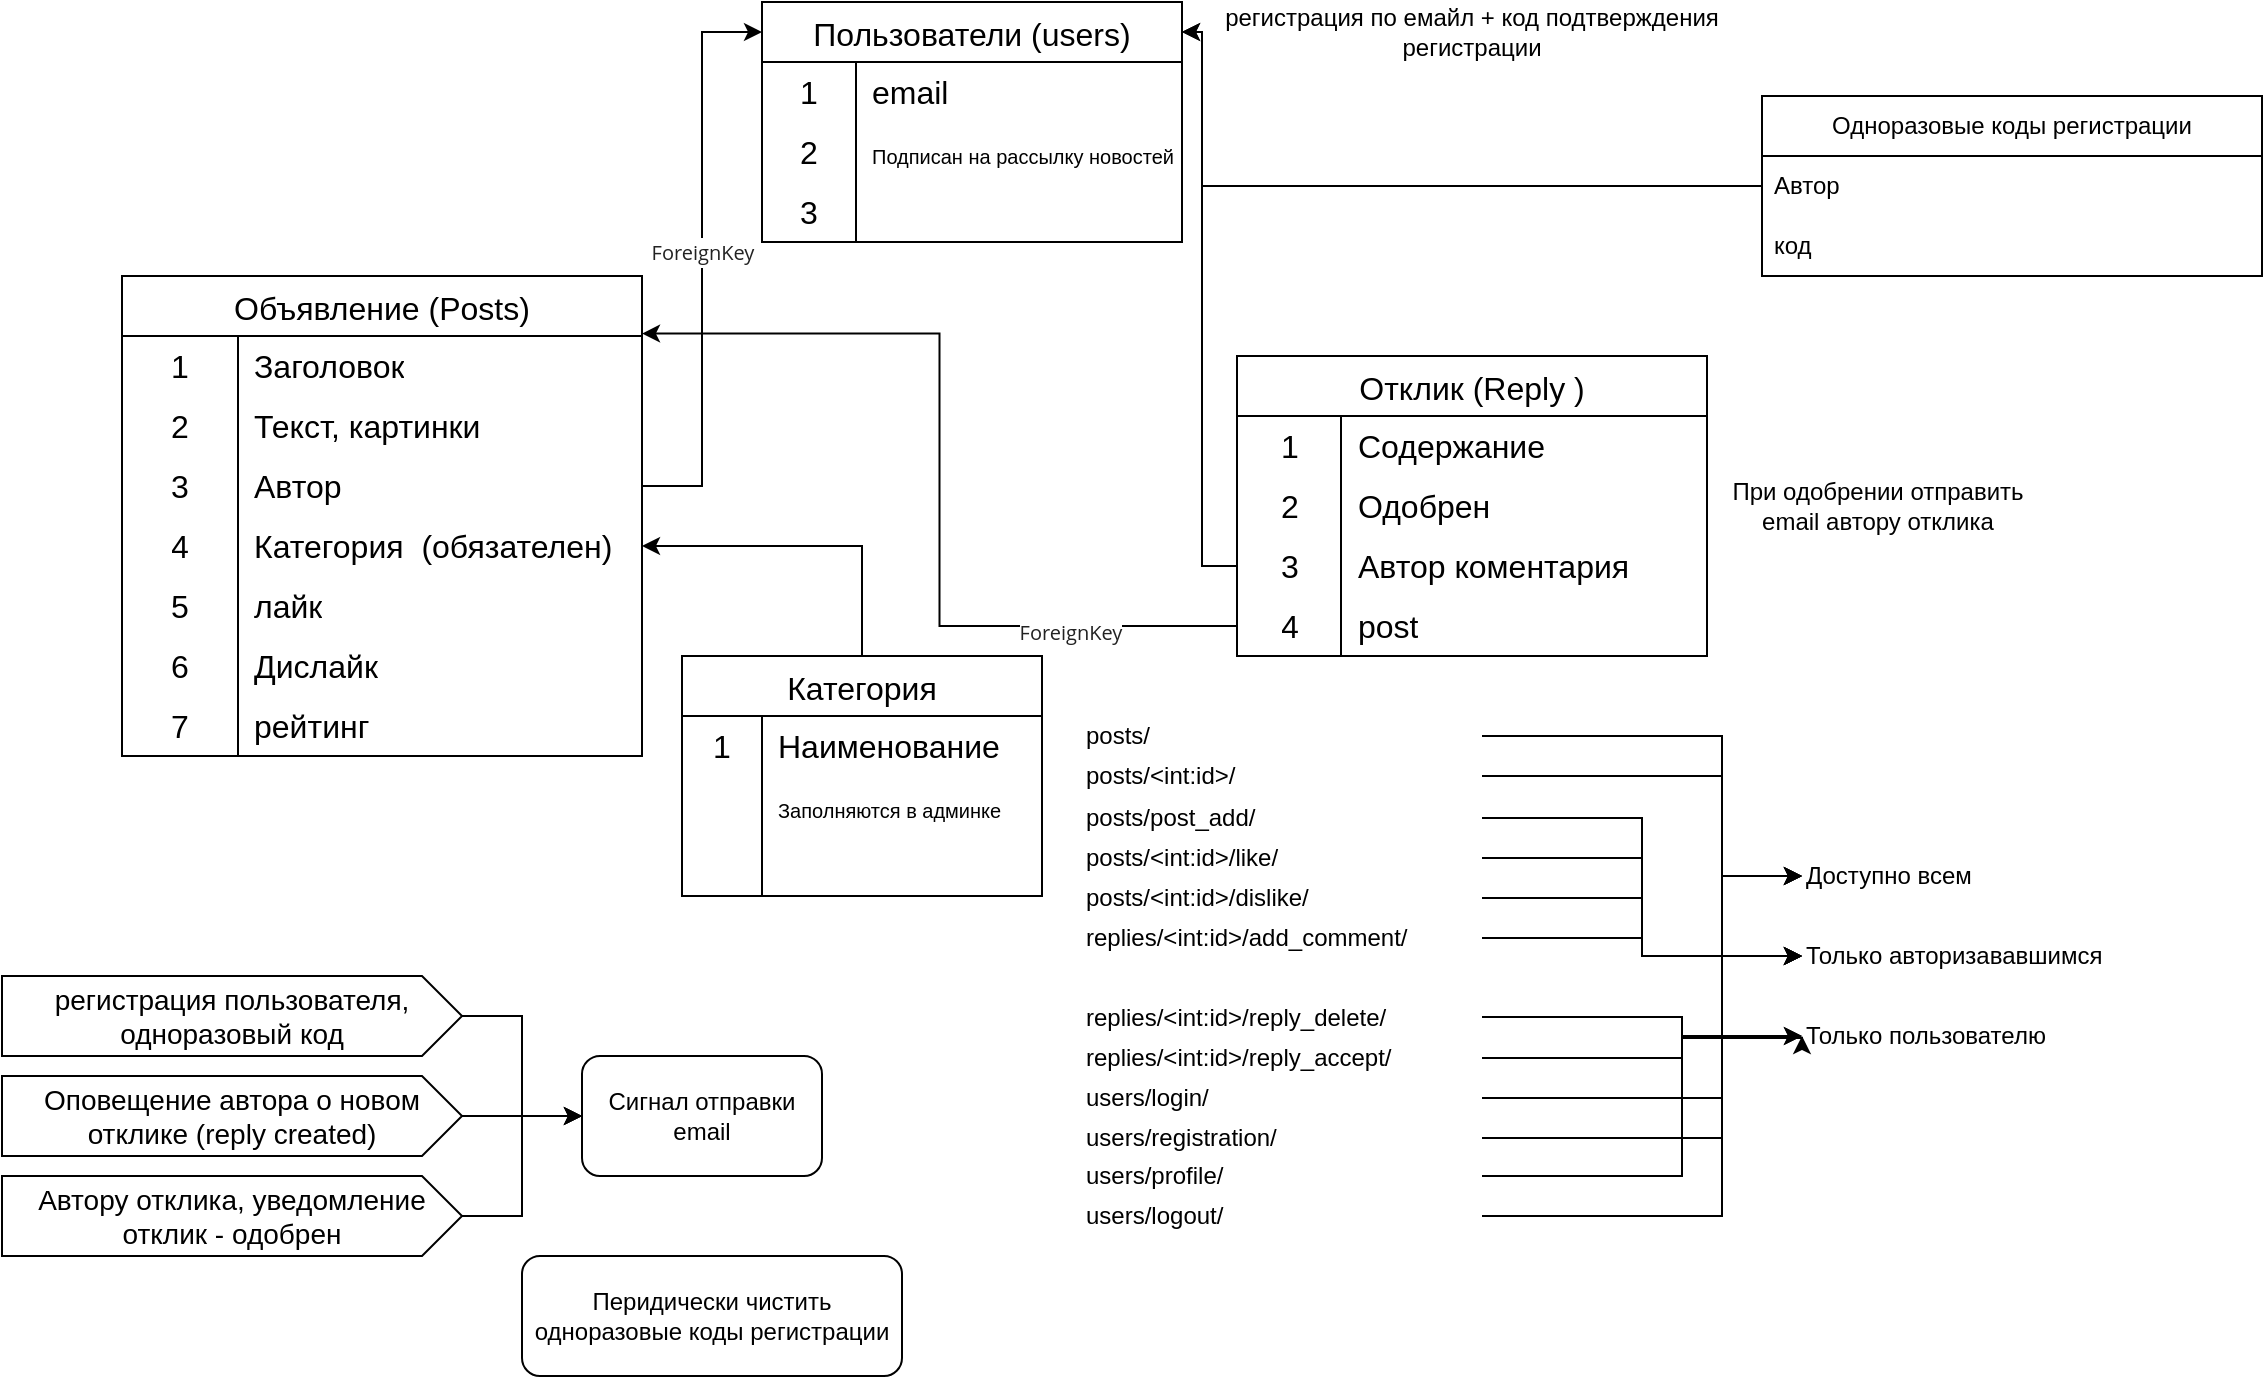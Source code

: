 <mxfile version="24.1.0" type="device">
  <diagram name="Страница — 1" id="cyoa1wbC9H7wyNFm21HA">
    <mxGraphModel dx="1674" dy="844" grid="1" gridSize="10" guides="1" tooltips="1" connect="1" arrows="1" fold="1" page="1" pageScale="1" pageWidth="1169" pageHeight="827" math="0" shadow="0">
      <root>
        <mxCell id="0" />
        <mxCell id="1" parent="0" />
        <mxCell id="f0TlZyTURxGmmhf-Sjli-3" value="Пользователи (users)" style="shape=table;startSize=30;container=1;collapsible=0;childLayout=tableLayout;fixedRows=1;rowLines=0;fontStyle=0;strokeColor=default;fontSize=16;" parent="1" vertex="1">
          <mxGeometry x="400" y="93" width="210" height="120" as="geometry" />
        </mxCell>
        <mxCell id="f0TlZyTURxGmmhf-Sjli-4" value="" style="shape=tableRow;horizontal=0;startSize=0;swimlaneHead=0;swimlaneBody=0;top=0;left=0;bottom=0;right=0;collapsible=0;dropTarget=0;fillColor=none;points=[[0,0.5],[1,0.5]];portConstraint=eastwest;strokeColor=inherit;fontSize=16;" parent="f0TlZyTURxGmmhf-Sjli-3" vertex="1">
          <mxGeometry y="30" width="210" height="30" as="geometry" />
        </mxCell>
        <mxCell id="f0TlZyTURxGmmhf-Sjli-5" value="1" style="shape=partialRectangle;html=1;whiteSpace=wrap;connectable=0;fillColor=none;top=0;left=0;bottom=0;right=0;overflow=hidden;pointerEvents=1;strokeColor=inherit;fontSize=16;" parent="f0TlZyTURxGmmhf-Sjli-4" vertex="1">
          <mxGeometry width="47" height="30" as="geometry">
            <mxRectangle width="47" height="30" as="alternateBounds" />
          </mxGeometry>
        </mxCell>
        <mxCell id="f0TlZyTURxGmmhf-Sjli-6" value="email" style="shape=partialRectangle;html=1;whiteSpace=wrap;connectable=0;fillColor=none;top=0;left=0;bottom=0;right=0;align=left;spacingLeft=6;overflow=hidden;strokeColor=inherit;fontSize=16;" parent="f0TlZyTURxGmmhf-Sjli-4" vertex="1">
          <mxGeometry x="47" width="163" height="30" as="geometry">
            <mxRectangle width="163" height="30" as="alternateBounds" />
          </mxGeometry>
        </mxCell>
        <mxCell id="f0TlZyTURxGmmhf-Sjli-7" value="" style="shape=tableRow;horizontal=0;startSize=0;swimlaneHead=0;swimlaneBody=0;top=0;left=0;bottom=0;right=0;collapsible=0;dropTarget=0;fillColor=none;points=[[0,0.5],[1,0.5]];portConstraint=eastwest;strokeColor=inherit;fontSize=16;" parent="f0TlZyTURxGmmhf-Sjli-3" vertex="1">
          <mxGeometry y="60" width="210" height="30" as="geometry" />
        </mxCell>
        <mxCell id="f0TlZyTURxGmmhf-Sjli-8" value="2" style="shape=partialRectangle;html=1;whiteSpace=wrap;connectable=0;fillColor=none;top=0;left=0;bottom=0;right=0;overflow=hidden;strokeColor=inherit;fontSize=16;" parent="f0TlZyTURxGmmhf-Sjli-7" vertex="1">
          <mxGeometry width="47" height="30" as="geometry">
            <mxRectangle width="47" height="30" as="alternateBounds" />
          </mxGeometry>
        </mxCell>
        <mxCell id="f0TlZyTURxGmmhf-Sjli-9" value="&lt;font style=&quot;font-size: 10px;&quot;&gt;Подписан на рассылку новостей&lt;/font&gt;" style="shape=partialRectangle;html=1;whiteSpace=wrap;connectable=0;fillColor=none;top=0;left=0;bottom=0;right=0;align=left;spacingLeft=6;overflow=hidden;strokeColor=inherit;fontSize=16;" parent="f0TlZyTURxGmmhf-Sjli-7" vertex="1">
          <mxGeometry x="47" width="163" height="30" as="geometry">
            <mxRectangle width="163" height="30" as="alternateBounds" />
          </mxGeometry>
        </mxCell>
        <mxCell id="f0TlZyTURxGmmhf-Sjli-10" value="" style="shape=tableRow;horizontal=0;startSize=0;swimlaneHead=0;swimlaneBody=0;top=0;left=0;bottom=0;right=0;collapsible=0;dropTarget=0;fillColor=none;points=[[0,0.5],[1,0.5]];portConstraint=eastwest;strokeColor=inherit;fontSize=16;" parent="f0TlZyTURxGmmhf-Sjli-3" vertex="1">
          <mxGeometry y="90" width="210" height="30" as="geometry" />
        </mxCell>
        <mxCell id="f0TlZyTURxGmmhf-Sjli-11" value="3" style="shape=partialRectangle;html=1;whiteSpace=wrap;connectable=0;fillColor=none;top=0;left=0;bottom=0;right=0;overflow=hidden;strokeColor=inherit;fontSize=16;" parent="f0TlZyTURxGmmhf-Sjli-10" vertex="1">
          <mxGeometry width="47" height="30" as="geometry">
            <mxRectangle width="47" height="30" as="alternateBounds" />
          </mxGeometry>
        </mxCell>
        <mxCell id="f0TlZyTURxGmmhf-Sjli-12" value="" style="shape=partialRectangle;html=1;whiteSpace=wrap;connectable=0;fillColor=none;top=0;left=0;bottom=0;right=0;align=left;spacingLeft=6;overflow=hidden;strokeColor=inherit;fontSize=16;" parent="f0TlZyTURxGmmhf-Sjli-10" vertex="1">
          <mxGeometry x="47" width="163" height="30" as="geometry">
            <mxRectangle width="163" height="30" as="alternateBounds" />
          </mxGeometry>
        </mxCell>
        <mxCell id="f0TlZyTURxGmmhf-Sjli-23" value="регистрация по емайл + код подтверждения регистрации" style="text;html=1;align=center;verticalAlign=middle;whiteSpace=wrap;rounded=0;" parent="1" vertex="1">
          <mxGeometry x="610" y="93" width="290" height="30" as="geometry" />
        </mxCell>
        <mxCell id="f0TlZyTURxGmmhf-Sjli-24" value="Объявление (Posts)" style="shape=table;startSize=30;container=1;collapsible=0;childLayout=tableLayout;fixedRows=1;rowLines=0;fontStyle=0;strokeColor=default;fontSize=16;points=[[0,0,0,0,0],[0,0.25,0,0,0],[0,0.5,0,0,0],[0,0.75,0,0,0],[0,1,0,0,0],[0.25,0,0,0,0],[0.25,1,0,0,0],[0.5,0,0,0,0],[0.5,1,0,0,0],[0.75,0,0,0,0],[0.75,1,0,0,0],[1,0,0,0,0],[1,0.12,0,0,0],[1,0.25,0,0,0],[1,0.5,0,0,0],[1,0.75,0,0,0],[1,1,0,0,0]];" parent="1" vertex="1">
          <mxGeometry x="80" y="230" width="260" height="240" as="geometry" />
        </mxCell>
        <mxCell id="f0TlZyTURxGmmhf-Sjli-25" value="" style="shape=tableRow;horizontal=0;startSize=0;swimlaneHead=0;swimlaneBody=0;top=0;left=0;bottom=0;right=0;collapsible=0;dropTarget=0;fillColor=none;points=[[0,0.5],[1,0.5]];portConstraint=eastwest;strokeColor=inherit;fontSize=16;" parent="f0TlZyTURxGmmhf-Sjli-24" vertex="1">
          <mxGeometry y="30" width="260" height="30" as="geometry" />
        </mxCell>
        <mxCell id="f0TlZyTURxGmmhf-Sjli-26" value="1" style="shape=partialRectangle;html=1;whiteSpace=wrap;connectable=0;fillColor=none;top=0;left=0;bottom=0;right=0;overflow=hidden;pointerEvents=1;strokeColor=inherit;fontSize=16;" parent="f0TlZyTURxGmmhf-Sjli-25" vertex="1">
          <mxGeometry width="58" height="30" as="geometry">
            <mxRectangle width="58" height="30" as="alternateBounds" />
          </mxGeometry>
        </mxCell>
        <mxCell id="f0TlZyTURxGmmhf-Sjli-27" value="Заголовок" style="shape=partialRectangle;html=1;whiteSpace=wrap;connectable=0;fillColor=none;top=0;left=0;bottom=0;right=0;align=left;spacingLeft=6;overflow=hidden;strokeColor=inherit;fontSize=16;" parent="f0TlZyTURxGmmhf-Sjli-25" vertex="1">
          <mxGeometry x="58" width="202" height="30" as="geometry">
            <mxRectangle width="202" height="30" as="alternateBounds" />
          </mxGeometry>
        </mxCell>
        <mxCell id="f0TlZyTURxGmmhf-Sjli-28" value="" style="shape=tableRow;horizontal=0;startSize=0;swimlaneHead=0;swimlaneBody=0;top=0;left=0;bottom=0;right=0;collapsible=0;dropTarget=0;fillColor=none;points=[[0,0.5],[1,0.5]];portConstraint=eastwest;strokeColor=inherit;fontSize=16;" parent="f0TlZyTURxGmmhf-Sjli-24" vertex="1">
          <mxGeometry y="60" width="260" height="30" as="geometry" />
        </mxCell>
        <mxCell id="f0TlZyTURxGmmhf-Sjli-29" value="2" style="shape=partialRectangle;html=1;whiteSpace=wrap;connectable=0;fillColor=none;top=0;left=0;bottom=0;right=0;overflow=hidden;strokeColor=inherit;fontSize=16;" parent="f0TlZyTURxGmmhf-Sjli-28" vertex="1">
          <mxGeometry width="58" height="30" as="geometry">
            <mxRectangle width="58" height="30" as="alternateBounds" />
          </mxGeometry>
        </mxCell>
        <mxCell id="f0TlZyTURxGmmhf-Sjli-30" value="Текст, картинки" style="shape=partialRectangle;html=1;whiteSpace=wrap;connectable=0;fillColor=none;top=0;left=0;bottom=0;right=0;align=left;spacingLeft=6;overflow=hidden;strokeColor=inherit;fontSize=16;" parent="f0TlZyTURxGmmhf-Sjli-28" vertex="1">
          <mxGeometry x="58" width="202" height="30" as="geometry">
            <mxRectangle width="202" height="30" as="alternateBounds" />
          </mxGeometry>
        </mxCell>
        <mxCell id="f0TlZyTURxGmmhf-Sjli-31" value="" style="shape=tableRow;horizontal=0;startSize=0;swimlaneHead=0;swimlaneBody=0;top=0;left=0;bottom=0;right=0;collapsible=0;dropTarget=0;fillColor=none;points=[[0,0.5],[1,0.5]];portConstraint=eastwest;strokeColor=inherit;fontSize=16;" parent="f0TlZyTURxGmmhf-Sjli-24" vertex="1">
          <mxGeometry y="90" width="260" height="30" as="geometry" />
        </mxCell>
        <mxCell id="f0TlZyTURxGmmhf-Sjli-32" value="3" style="shape=partialRectangle;html=1;whiteSpace=wrap;connectable=0;fillColor=none;top=0;left=0;bottom=0;right=0;overflow=hidden;strokeColor=inherit;fontSize=16;" parent="f0TlZyTURxGmmhf-Sjli-31" vertex="1">
          <mxGeometry width="58" height="30" as="geometry">
            <mxRectangle width="58" height="30" as="alternateBounds" />
          </mxGeometry>
        </mxCell>
        <mxCell id="f0TlZyTURxGmmhf-Sjli-33" value="Автор" style="shape=partialRectangle;html=1;whiteSpace=wrap;connectable=0;fillColor=none;top=0;left=0;bottom=0;right=0;align=left;spacingLeft=6;overflow=hidden;strokeColor=inherit;fontSize=16;" parent="f0TlZyTURxGmmhf-Sjli-31" vertex="1">
          <mxGeometry x="58" width="202" height="30" as="geometry">
            <mxRectangle width="202" height="30" as="alternateBounds" />
          </mxGeometry>
        </mxCell>
        <mxCell id="f0TlZyTURxGmmhf-Sjli-63" value="" style="shape=tableRow;horizontal=0;startSize=0;swimlaneHead=0;swimlaneBody=0;top=0;left=0;bottom=0;right=0;collapsible=0;dropTarget=0;fillColor=none;points=[[0,0.5],[1,0.5]];portConstraint=eastwest;strokeColor=inherit;fontSize=16;" parent="f0TlZyTURxGmmhf-Sjli-24" vertex="1">
          <mxGeometry y="120" width="260" height="30" as="geometry" />
        </mxCell>
        <mxCell id="f0TlZyTURxGmmhf-Sjli-64" value="4" style="shape=partialRectangle;html=1;whiteSpace=wrap;connectable=0;fillColor=none;top=0;left=0;bottom=0;right=0;overflow=hidden;strokeColor=inherit;fontSize=16;" parent="f0TlZyTURxGmmhf-Sjli-63" vertex="1">
          <mxGeometry width="58" height="30" as="geometry">
            <mxRectangle width="58" height="30" as="alternateBounds" />
          </mxGeometry>
        </mxCell>
        <mxCell id="f0TlZyTURxGmmhf-Sjli-65" value="Категория&amp;nbsp; (обязателен)" style="shape=partialRectangle;html=1;whiteSpace=wrap;connectable=0;fillColor=none;top=0;left=0;bottom=0;right=0;align=left;spacingLeft=6;overflow=hidden;strokeColor=inherit;fontSize=16;" parent="f0TlZyTURxGmmhf-Sjli-63" vertex="1">
          <mxGeometry x="58" width="202" height="30" as="geometry">
            <mxRectangle width="202" height="30" as="alternateBounds" />
          </mxGeometry>
        </mxCell>
        <mxCell id="f0TlZyTURxGmmhf-Sjli-80" value="" style="shape=tableRow;horizontal=0;startSize=0;swimlaneHead=0;swimlaneBody=0;top=0;left=0;bottom=0;right=0;collapsible=0;dropTarget=0;fillColor=none;points=[[0,0.5],[1,0.5]];portConstraint=eastwest;strokeColor=inherit;fontSize=16;" parent="f0TlZyTURxGmmhf-Sjli-24" vertex="1">
          <mxGeometry y="150" width="260" height="30" as="geometry" />
        </mxCell>
        <mxCell id="f0TlZyTURxGmmhf-Sjli-81" value="5" style="shape=partialRectangle;html=1;whiteSpace=wrap;connectable=0;fillColor=none;top=0;left=0;bottom=0;right=0;overflow=hidden;strokeColor=inherit;fontSize=16;" parent="f0TlZyTURxGmmhf-Sjli-80" vertex="1">
          <mxGeometry width="58" height="30" as="geometry">
            <mxRectangle width="58" height="30" as="alternateBounds" />
          </mxGeometry>
        </mxCell>
        <mxCell id="f0TlZyTURxGmmhf-Sjli-82" value="лайк" style="shape=partialRectangle;html=1;whiteSpace=wrap;connectable=0;fillColor=none;top=0;left=0;bottom=0;right=0;align=left;spacingLeft=6;overflow=hidden;strokeColor=inherit;fontSize=16;" parent="f0TlZyTURxGmmhf-Sjli-80" vertex="1">
          <mxGeometry x="58" width="202" height="30" as="geometry">
            <mxRectangle width="202" height="30" as="alternateBounds" />
          </mxGeometry>
        </mxCell>
        <mxCell id="f0TlZyTURxGmmhf-Sjli-83" value="" style="shape=tableRow;horizontal=0;startSize=0;swimlaneHead=0;swimlaneBody=0;top=0;left=0;bottom=0;right=0;collapsible=0;dropTarget=0;fillColor=none;points=[[0,0.5],[1,0.5]];portConstraint=eastwest;strokeColor=inherit;fontSize=16;" parent="f0TlZyTURxGmmhf-Sjli-24" vertex="1">
          <mxGeometry y="180" width="260" height="30" as="geometry" />
        </mxCell>
        <mxCell id="f0TlZyTURxGmmhf-Sjli-84" value="6" style="shape=partialRectangle;html=1;whiteSpace=wrap;connectable=0;fillColor=none;top=0;left=0;bottom=0;right=0;overflow=hidden;strokeColor=inherit;fontSize=16;" parent="f0TlZyTURxGmmhf-Sjli-83" vertex="1">
          <mxGeometry width="58" height="30" as="geometry">
            <mxRectangle width="58" height="30" as="alternateBounds" />
          </mxGeometry>
        </mxCell>
        <mxCell id="f0TlZyTURxGmmhf-Sjli-85" value="Дислайк" style="shape=partialRectangle;html=1;whiteSpace=wrap;connectable=0;fillColor=none;top=0;left=0;bottom=0;right=0;align=left;spacingLeft=6;overflow=hidden;strokeColor=inherit;fontSize=16;" parent="f0TlZyTURxGmmhf-Sjli-83" vertex="1">
          <mxGeometry x="58" width="202" height="30" as="geometry">
            <mxRectangle width="202" height="30" as="alternateBounds" />
          </mxGeometry>
        </mxCell>
        <mxCell id="f0TlZyTURxGmmhf-Sjli-86" value="" style="shape=tableRow;horizontal=0;startSize=0;swimlaneHead=0;swimlaneBody=0;top=0;left=0;bottom=0;right=0;collapsible=0;dropTarget=0;fillColor=none;points=[[0,0.5],[1,0.5]];portConstraint=eastwest;strokeColor=inherit;fontSize=16;" parent="f0TlZyTURxGmmhf-Sjli-24" vertex="1">
          <mxGeometry y="210" width="260" height="30" as="geometry" />
        </mxCell>
        <mxCell id="f0TlZyTURxGmmhf-Sjli-87" value="7" style="shape=partialRectangle;html=1;whiteSpace=wrap;connectable=0;fillColor=none;top=0;left=0;bottom=0;right=0;overflow=hidden;strokeColor=inherit;fontSize=16;" parent="f0TlZyTURxGmmhf-Sjli-86" vertex="1">
          <mxGeometry width="58" height="30" as="geometry">
            <mxRectangle width="58" height="30" as="alternateBounds" />
          </mxGeometry>
        </mxCell>
        <mxCell id="f0TlZyTURxGmmhf-Sjli-88" value="рейтинг" style="shape=partialRectangle;html=1;whiteSpace=wrap;connectable=0;fillColor=none;top=0;left=0;bottom=0;right=0;align=left;spacingLeft=6;overflow=hidden;strokeColor=inherit;fontSize=16;" parent="f0TlZyTURxGmmhf-Sjli-86" vertex="1">
          <mxGeometry x="58" width="202" height="30" as="geometry">
            <mxRectangle width="202" height="30" as="alternateBounds" />
          </mxGeometry>
        </mxCell>
        <mxCell id="f0TlZyTURxGmmhf-Sjli-36" value="Отклик (Reply )" style="shape=table;startSize=30;container=1;collapsible=0;childLayout=tableLayout;fixedRows=1;rowLines=0;fontStyle=0;strokeColor=default;fontSize=16;" parent="1" vertex="1">
          <mxGeometry x="637.5" y="270" width="235" height="150" as="geometry" />
        </mxCell>
        <mxCell id="f0TlZyTURxGmmhf-Sjli-37" value="" style="shape=tableRow;horizontal=0;startSize=0;swimlaneHead=0;swimlaneBody=0;top=0;left=0;bottom=0;right=0;collapsible=0;dropTarget=0;fillColor=none;points=[[0,0.5],[1,0.5]];portConstraint=eastwest;strokeColor=inherit;fontSize=16;" parent="f0TlZyTURxGmmhf-Sjli-36" vertex="1">
          <mxGeometry y="30" width="235" height="30" as="geometry" />
        </mxCell>
        <mxCell id="f0TlZyTURxGmmhf-Sjli-38" value="1" style="shape=partialRectangle;html=1;whiteSpace=wrap;connectable=0;fillColor=none;top=0;left=0;bottom=0;right=0;overflow=hidden;pointerEvents=1;strokeColor=inherit;fontSize=16;" parent="f0TlZyTURxGmmhf-Sjli-37" vertex="1">
          <mxGeometry width="52" height="30" as="geometry">
            <mxRectangle width="52" height="30" as="alternateBounds" />
          </mxGeometry>
        </mxCell>
        <mxCell id="f0TlZyTURxGmmhf-Sjli-39" value="Содержание" style="shape=partialRectangle;html=1;whiteSpace=wrap;connectable=0;fillColor=none;top=0;left=0;bottom=0;right=0;align=left;spacingLeft=6;overflow=hidden;strokeColor=inherit;fontSize=16;" parent="f0TlZyTURxGmmhf-Sjli-37" vertex="1">
          <mxGeometry x="52" width="183" height="30" as="geometry">
            <mxRectangle width="183" height="30" as="alternateBounds" />
          </mxGeometry>
        </mxCell>
        <mxCell id="f0TlZyTURxGmmhf-Sjli-40" value="" style="shape=tableRow;horizontal=0;startSize=0;swimlaneHead=0;swimlaneBody=0;top=0;left=0;bottom=0;right=0;collapsible=0;dropTarget=0;fillColor=none;points=[[0,0.5],[1,0.5]];portConstraint=eastwest;strokeColor=inherit;fontSize=16;" parent="f0TlZyTURxGmmhf-Sjli-36" vertex="1">
          <mxGeometry y="60" width="235" height="30" as="geometry" />
        </mxCell>
        <mxCell id="f0TlZyTURxGmmhf-Sjli-41" value="2" style="shape=partialRectangle;html=1;whiteSpace=wrap;connectable=0;fillColor=none;top=0;left=0;bottom=0;right=0;overflow=hidden;strokeColor=inherit;fontSize=16;" parent="f0TlZyTURxGmmhf-Sjli-40" vertex="1">
          <mxGeometry width="52" height="30" as="geometry">
            <mxRectangle width="52" height="30" as="alternateBounds" />
          </mxGeometry>
        </mxCell>
        <mxCell id="f0TlZyTURxGmmhf-Sjli-42" value="Одобрен&amp;nbsp;" style="shape=partialRectangle;html=1;whiteSpace=wrap;connectable=0;fillColor=none;top=0;left=0;bottom=0;right=0;align=left;spacingLeft=6;overflow=hidden;strokeColor=inherit;fontSize=16;" parent="f0TlZyTURxGmmhf-Sjli-40" vertex="1">
          <mxGeometry x="52" width="183" height="30" as="geometry">
            <mxRectangle width="183" height="30" as="alternateBounds" />
          </mxGeometry>
        </mxCell>
        <mxCell id="f0TlZyTURxGmmhf-Sjli-43" value="" style="shape=tableRow;horizontal=0;startSize=0;swimlaneHead=0;swimlaneBody=0;top=0;left=0;bottom=0;right=0;collapsible=0;dropTarget=0;fillColor=none;points=[[0,0.5],[1,0.5]];portConstraint=eastwest;strokeColor=inherit;fontSize=16;" parent="f0TlZyTURxGmmhf-Sjli-36" vertex="1">
          <mxGeometry y="90" width="235" height="30" as="geometry" />
        </mxCell>
        <mxCell id="f0TlZyTURxGmmhf-Sjli-44" value="3" style="shape=partialRectangle;html=1;whiteSpace=wrap;connectable=0;fillColor=none;top=0;left=0;bottom=0;right=0;overflow=hidden;strokeColor=inherit;fontSize=16;" parent="f0TlZyTURxGmmhf-Sjli-43" vertex="1">
          <mxGeometry width="52" height="30" as="geometry">
            <mxRectangle width="52" height="30" as="alternateBounds" />
          </mxGeometry>
        </mxCell>
        <mxCell id="f0TlZyTURxGmmhf-Sjli-45" value="Автор коментария" style="shape=partialRectangle;html=1;whiteSpace=wrap;connectable=0;fillColor=none;top=0;left=0;bottom=0;right=0;align=left;spacingLeft=6;overflow=hidden;strokeColor=inherit;fontSize=16;" parent="f0TlZyTURxGmmhf-Sjli-43" vertex="1">
          <mxGeometry x="52" width="183" height="30" as="geometry">
            <mxRectangle width="183" height="30" as="alternateBounds" />
          </mxGeometry>
        </mxCell>
        <mxCell id="f0TlZyTURxGmmhf-Sjli-114" value="" style="shape=tableRow;horizontal=0;startSize=0;swimlaneHead=0;swimlaneBody=0;top=0;left=0;bottom=0;right=0;collapsible=0;dropTarget=0;fillColor=none;points=[[0,0.5],[1,0.5]];portConstraint=eastwest;strokeColor=inherit;fontSize=16;" parent="f0TlZyTURxGmmhf-Sjli-36" vertex="1">
          <mxGeometry y="120" width="235" height="30" as="geometry" />
        </mxCell>
        <mxCell id="f0TlZyTURxGmmhf-Sjli-115" value="4" style="shape=partialRectangle;html=1;whiteSpace=wrap;connectable=0;fillColor=none;top=0;left=0;bottom=0;right=0;overflow=hidden;strokeColor=inherit;fontSize=16;" parent="f0TlZyTURxGmmhf-Sjli-114" vertex="1">
          <mxGeometry width="52" height="30" as="geometry">
            <mxRectangle width="52" height="30" as="alternateBounds" />
          </mxGeometry>
        </mxCell>
        <mxCell id="f0TlZyTURxGmmhf-Sjli-116" value="post" style="shape=partialRectangle;html=1;whiteSpace=wrap;connectable=0;fillColor=none;top=0;left=0;bottom=0;right=0;align=left;spacingLeft=6;overflow=hidden;strokeColor=inherit;fontSize=16;" parent="f0TlZyTURxGmmhf-Sjli-114" vertex="1">
          <mxGeometry x="52" width="183" height="30" as="geometry">
            <mxRectangle width="183" height="30" as="alternateBounds" />
          </mxGeometry>
        </mxCell>
        <mxCell id="f0TlZyTURxGmmhf-Sjli-46" style="edgeStyle=orthogonalEdgeStyle;rounded=0;orthogonalLoop=1;jettySize=auto;html=1;exitX=1;exitY=0.5;exitDx=0;exitDy=0;entryX=0;entryY=0.125;entryDx=0;entryDy=0;entryPerimeter=0;" parent="1" source="f0TlZyTURxGmmhf-Sjli-31" target="f0TlZyTURxGmmhf-Sjli-3" edge="1">
          <mxGeometry relative="1" as="geometry" />
        </mxCell>
        <mxCell id="f0TlZyTURxGmmhf-Sjli-113" value="&lt;span style=&quot;color: rgb(34, 34, 34); font-family: &amp;quot;Open Sans&amp;quot;, &amp;quot;Helvetica Neue&amp;quot;, Helvetica, Arial, sans-serif; text-align: left; text-wrap: wrap;&quot;&gt;&lt;font style=&quot;font-size: 10px;&quot;&gt;ForeignKey&lt;/font&gt;&lt;/span&gt;" style="edgeLabel;html=1;align=center;verticalAlign=middle;resizable=0;points=[];" parent="f0TlZyTURxGmmhf-Sjli-46" vertex="1" connectable="0">
          <mxGeometry x="0.028" relative="1" as="geometry">
            <mxPoint as="offset" />
          </mxGeometry>
        </mxCell>
        <mxCell id="f0TlZyTURxGmmhf-Sjli-48" style="edgeStyle=orthogonalEdgeStyle;rounded=0;orthogonalLoop=1;jettySize=auto;html=1;entryX=1;entryY=0.12;entryDx=0;entryDy=0;entryPerimeter=0;exitX=0;exitY=0.5;exitDx=0;exitDy=0;" parent="1" source="f0TlZyTURxGmmhf-Sjli-114" target="f0TlZyTURxGmmhf-Sjli-24" edge="1">
          <mxGeometry relative="1" as="geometry" />
        </mxCell>
        <mxCell id="f0TlZyTURxGmmhf-Sjli-117" value="&lt;span style=&quot;color: rgb(34, 34, 34); font-family: &amp;quot;Open Sans&amp;quot;, &amp;quot;Helvetica Neue&amp;quot;, Helvetica, Arial, sans-serif; text-align: left; text-wrap: wrap;&quot;&gt;&lt;font style=&quot;font-size: 10px;&quot;&gt;ForeignKey&lt;/font&gt;&lt;/span&gt;" style="edgeLabel;html=1;align=center;verticalAlign=middle;resizable=0;points=[];" parent="f0TlZyTURxGmmhf-Sjli-48" vertex="1" connectable="0">
          <mxGeometry x="-0.624" y="3" relative="1" as="geometry">
            <mxPoint as="offset" />
          </mxGeometry>
        </mxCell>
        <mxCell id="f0TlZyTURxGmmhf-Sjli-77" style="edgeStyle=orthogonalEdgeStyle;rounded=0;orthogonalLoop=1;jettySize=auto;html=1;" parent="1" source="f0TlZyTURxGmmhf-Sjli-66" target="f0TlZyTURxGmmhf-Sjli-63" edge="1">
          <mxGeometry relative="1" as="geometry" />
        </mxCell>
        <mxCell id="f0TlZyTURxGmmhf-Sjli-66" value="Категория" style="shape=table;startSize=30;container=1;collapsible=0;childLayout=tableLayout;fixedRows=1;rowLines=0;fontStyle=0;strokeColor=default;fontSize=16;" parent="1" vertex="1">
          <mxGeometry x="360" y="420" width="180" height="120" as="geometry" />
        </mxCell>
        <mxCell id="f0TlZyTURxGmmhf-Sjli-67" value="" style="shape=tableRow;horizontal=0;startSize=0;swimlaneHead=0;swimlaneBody=0;top=0;left=0;bottom=0;right=0;collapsible=0;dropTarget=0;fillColor=none;points=[[0,0.5],[1,0.5]];portConstraint=eastwest;strokeColor=inherit;fontSize=16;" parent="f0TlZyTURxGmmhf-Sjli-66" vertex="1">
          <mxGeometry y="30" width="180" height="30" as="geometry" />
        </mxCell>
        <mxCell id="f0TlZyTURxGmmhf-Sjli-68" value="1" style="shape=partialRectangle;html=1;whiteSpace=wrap;connectable=0;fillColor=none;top=0;left=0;bottom=0;right=0;overflow=hidden;pointerEvents=1;strokeColor=inherit;fontSize=16;" parent="f0TlZyTURxGmmhf-Sjli-67" vertex="1">
          <mxGeometry width="40" height="30" as="geometry">
            <mxRectangle width="40" height="30" as="alternateBounds" />
          </mxGeometry>
        </mxCell>
        <mxCell id="f0TlZyTURxGmmhf-Sjli-69" value="Наименование" style="shape=partialRectangle;html=1;whiteSpace=wrap;connectable=0;fillColor=none;top=0;left=0;bottom=0;right=0;align=left;spacingLeft=6;overflow=hidden;strokeColor=inherit;fontSize=16;" parent="f0TlZyTURxGmmhf-Sjli-67" vertex="1">
          <mxGeometry x="40" width="140" height="30" as="geometry">
            <mxRectangle width="140" height="30" as="alternateBounds" />
          </mxGeometry>
        </mxCell>
        <mxCell id="f0TlZyTURxGmmhf-Sjli-70" value="" style="shape=tableRow;horizontal=0;startSize=0;swimlaneHead=0;swimlaneBody=0;top=0;left=0;bottom=0;right=0;collapsible=0;dropTarget=0;fillColor=none;points=[[0,0.5],[1,0.5]];portConstraint=eastwest;strokeColor=inherit;fontSize=16;" parent="f0TlZyTURxGmmhf-Sjli-66" vertex="1">
          <mxGeometry y="60" width="180" height="30" as="geometry" />
        </mxCell>
        <mxCell id="f0TlZyTURxGmmhf-Sjli-71" value="" style="shape=partialRectangle;html=1;whiteSpace=wrap;connectable=0;fillColor=none;top=0;left=0;bottom=0;right=0;overflow=hidden;strokeColor=inherit;fontSize=16;" parent="f0TlZyTURxGmmhf-Sjli-70" vertex="1">
          <mxGeometry width="40" height="30" as="geometry">
            <mxRectangle width="40" height="30" as="alternateBounds" />
          </mxGeometry>
        </mxCell>
        <mxCell id="f0TlZyTURxGmmhf-Sjli-72" value="&lt;font style=&quot;font-size: 10px;&quot;&gt;Заполняются в админке&lt;/font&gt;" style="shape=partialRectangle;html=1;whiteSpace=wrap;connectable=0;fillColor=none;top=0;left=0;bottom=0;right=0;align=left;spacingLeft=6;overflow=hidden;strokeColor=inherit;fontSize=16;" parent="f0TlZyTURxGmmhf-Sjli-70" vertex="1">
          <mxGeometry x="40" width="140" height="30" as="geometry">
            <mxRectangle width="140" height="30" as="alternateBounds" />
          </mxGeometry>
        </mxCell>
        <mxCell id="f0TlZyTURxGmmhf-Sjli-73" value="" style="shape=tableRow;horizontal=0;startSize=0;swimlaneHead=0;swimlaneBody=0;top=0;left=0;bottom=0;right=0;collapsible=0;dropTarget=0;fillColor=none;points=[[0,0.5],[1,0.5]];portConstraint=eastwest;strokeColor=inherit;fontSize=16;" parent="f0TlZyTURxGmmhf-Sjli-66" vertex="1">
          <mxGeometry y="90" width="180" height="30" as="geometry" />
        </mxCell>
        <mxCell id="f0TlZyTURxGmmhf-Sjli-74" value="" style="shape=partialRectangle;html=1;whiteSpace=wrap;connectable=0;fillColor=none;top=0;left=0;bottom=0;right=0;overflow=hidden;strokeColor=inherit;fontSize=16;" parent="f0TlZyTURxGmmhf-Sjli-73" vertex="1">
          <mxGeometry width="40" height="30" as="geometry">
            <mxRectangle width="40" height="30" as="alternateBounds" />
          </mxGeometry>
        </mxCell>
        <mxCell id="f0TlZyTURxGmmhf-Sjli-75" value="" style="shape=partialRectangle;html=1;whiteSpace=wrap;connectable=0;fillColor=none;top=0;left=0;bottom=0;right=0;align=left;spacingLeft=6;overflow=hidden;strokeColor=inherit;fontSize=16;" parent="f0TlZyTURxGmmhf-Sjli-73" vertex="1">
          <mxGeometry x="40" width="140" height="30" as="geometry">
            <mxRectangle width="140" height="30" as="alternateBounds" />
          </mxGeometry>
        </mxCell>
        <mxCell id="f0TlZyTURxGmmhf-Sjli-78" value="При одобрении отправить email автору отклика" style="text;html=1;align=center;verticalAlign=middle;whiteSpace=wrap;rounded=0;" parent="1" vertex="1">
          <mxGeometry x="872.5" y="330" width="170" height="30" as="geometry" />
        </mxCell>
        <mxCell id="f0TlZyTURxGmmhf-Sjli-79" style="edgeStyle=orthogonalEdgeStyle;rounded=0;orthogonalLoop=1;jettySize=auto;html=1;exitX=0;exitY=0.5;exitDx=0;exitDy=0;entryX=0;entryY=0.5;entryDx=0;entryDy=0;" parent="1" source="f0TlZyTURxGmmhf-Sjli-43" target="f0TlZyTURxGmmhf-Sjli-23" edge="1">
          <mxGeometry relative="1" as="geometry">
            <Array as="points">
              <mxPoint x="620" y="375" />
              <mxPoint x="620" y="108" />
            </Array>
          </mxGeometry>
        </mxCell>
        <mxCell id="gRec8Yvm7FfLEHsIK3KU-21" style="edgeStyle=orthogonalEdgeStyle;rounded=0;orthogonalLoop=1;jettySize=auto;html=1;entryX=0;entryY=0.5;entryDx=0;entryDy=0;" parent="1" source="f0TlZyTURxGmmhf-Sjli-89" target="f0TlZyTURxGmmhf-Sjli-92" edge="1">
          <mxGeometry relative="1" as="geometry" />
        </mxCell>
        <mxCell id="f0TlZyTURxGmmhf-Sjli-89" value="posts/post_add/" style="text;html=1;align=left;verticalAlign=middle;whiteSpace=wrap;rounded=0;" parent="1" vertex="1">
          <mxGeometry x="560" y="491" width="200" height="20" as="geometry" />
        </mxCell>
        <mxCell id="f0TlZyTURxGmmhf-Sjli-90" value="Доступно всем" style="text;html=1;align=left;verticalAlign=middle;whiteSpace=wrap;rounded=0;" parent="1" vertex="1">
          <mxGeometry x="920" y="520" width="172.5" height="20" as="geometry" />
        </mxCell>
        <mxCell id="gRec8Yvm7FfLEHsIK3KU-20" style="edgeStyle=orthogonalEdgeStyle;rounded=0;orthogonalLoop=1;jettySize=auto;html=1;entryX=0;entryY=0.5;entryDx=0;entryDy=0;" parent="1" source="f0TlZyTURxGmmhf-Sjli-91" target="f0TlZyTURxGmmhf-Sjli-90" edge="1">
          <mxGeometry relative="1" as="geometry">
            <Array as="points">
              <mxPoint x="880" y="480" />
              <mxPoint x="880" y="530" />
            </Array>
          </mxGeometry>
        </mxCell>
        <mxCell id="f0TlZyTURxGmmhf-Sjli-91" value="posts/&amp;lt;int:id&amp;gt;/" style="text;html=1;align=left;verticalAlign=middle;whiteSpace=wrap;rounded=0;" parent="1" vertex="1">
          <mxGeometry x="560" y="470" width="200" height="20" as="geometry" />
        </mxCell>
        <mxCell id="f0TlZyTURxGmmhf-Sjli-92" value="Только авторизававшимся" style="text;html=1;align=left;verticalAlign=middle;whiteSpace=wrap;rounded=0;" parent="1" vertex="1">
          <mxGeometry x="920" y="560" width="172.5" height="20" as="geometry" />
        </mxCell>
        <mxCell id="f0TlZyTURxGmmhf-Sjli-93" value="Только пользователю" style="text;html=1;align=left;verticalAlign=middle;whiteSpace=wrap;rounded=0;" parent="1" vertex="1">
          <mxGeometry x="920" y="600" width="172.5" height="20" as="geometry" />
        </mxCell>
        <mxCell id="gRec8Yvm7FfLEHsIK3KU-6" style="edgeStyle=orthogonalEdgeStyle;rounded=0;orthogonalLoop=1;jettySize=auto;html=1;entryX=0;entryY=0.5;entryDx=0;entryDy=0;" parent="1" source="f0TlZyTURxGmmhf-Sjli-94" target="f0TlZyTURxGmmhf-Sjli-92" edge="1">
          <mxGeometry relative="1" as="geometry">
            <Array as="points">
              <mxPoint x="840" y="521" />
              <mxPoint x="840" y="570" />
            </Array>
          </mxGeometry>
        </mxCell>
        <mxCell id="f0TlZyTURxGmmhf-Sjli-94" value="posts/&amp;lt;int:id&amp;gt;/like/" style="text;html=1;align=left;verticalAlign=middle;whiteSpace=wrap;rounded=0;" parent="1" vertex="1">
          <mxGeometry x="560" y="511" width="200" height="20" as="geometry" />
        </mxCell>
        <mxCell id="gRec8Yvm7FfLEHsIK3KU-7" style="edgeStyle=orthogonalEdgeStyle;rounded=0;orthogonalLoop=1;jettySize=auto;html=1;" parent="1" source="f0TlZyTURxGmmhf-Sjli-95" edge="1">
          <mxGeometry relative="1" as="geometry">
            <mxPoint x="920" y="570" as="targetPoint" />
            <Array as="points">
              <mxPoint x="840" y="541" />
              <mxPoint x="840" y="570" />
            </Array>
          </mxGeometry>
        </mxCell>
        <mxCell id="f0TlZyTURxGmmhf-Sjli-95" value="posts/&amp;lt;int:id&amp;gt;/dislike/" style="text;html=1;align=left;verticalAlign=middle;whiteSpace=wrap;rounded=0;" parent="1" vertex="1">
          <mxGeometry x="560" y="531" width="200" height="20" as="geometry" />
        </mxCell>
        <mxCell id="gRec8Yvm7FfLEHsIK3KU-13" style="edgeStyle=orthogonalEdgeStyle;rounded=0;orthogonalLoop=1;jettySize=auto;html=1;" parent="1" source="f0TlZyTURxGmmhf-Sjli-96" edge="1">
          <mxGeometry relative="1" as="geometry">
            <mxPoint x="920" y="530" as="targetPoint" />
            <Array as="points">
              <mxPoint x="880" y="641" />
              <mxPoint x="880" y="530" />
            </Array>
          </mxGeometry>
        </mxCell>
        <mxCell id="f0TlZyTURxGmmhf-Sjli-96" value="users/login/" style="text;html=1;align=left;verticalAlign=middle;whiteSpace=wrap;rounded=0;" parent="1" vertex="1">
          <mxGeometry x="560" y="631" width="200" height="20" as="geometry" />
        </mxCell>
        <mxCell id="gRec8Yvm7FfLEHsIK3KU-8" style="edgeStyle=orthogonalEdgeStyle;rounded=0;orthogonalLoop=1;jettySize=auto;html=1;entryX=0;entryY=0.5;entryDx=0;entryDy=0;" parent="1" source="f0TlZyTURxGmmhf-Sjli-104" target="f0TlZyTURxGmmhf-Sjli-92" edge="1">
          <mxGeometry relative="1" as="geometry" />
        </mxCell>
        <mxCell id="f0TlZyTURxGmmhf-Sjli-104" value="replies/&amp;lt;int:id&amp;gt;/add_comment/" style="text;html=1;align=left;verticalAlign=middle;whiteSpace=wrap;rounded=0;" parent="1" vertex="1">
          <mxGeometry x="560" y="551" width="200" height="20" as="geometry" />
        </mxCell>
        <mxCell id="gRec8Yvm7FfLEHsIK3KU-11" style="edgeStyle=orthogonalEdgeStyle;rounded=0;orthogonalLoop=1;jettySize=auto;html=1;entryX=0;entryY=0.5;entryDx=0;entryDy=0;" parent="1" source="f0TlZyTURxGmmhf-Sjli-109" target="f0TlZyTURxGmmhf-Sjli-93" edge="1">
          <mxGeometry relative="1" as="geometry">
            <Array as="points">
              <mxPoint x="860" y="601" />
              <mxPoint x="860" y="610" />
            </Array>
          </mxGeometry>
        </mxCell>
        <mxCell id="f0TlZyTURxGmmhf-Sjli-109" value="replies/&amp;lt;int:id&amp;gt;/reply_delete&lt;span style=&quot;background-color: initial;&quot;&gt;/&lt;/span&gt;" style="text;html=1;align=left;verticalAlign=middle;whiteSpace=wrap;rounded=0;" parent="1" vertex="1">
          <mxGeometry x="560" y="591" width="200" height="19" as="geometry" />
        </mxCell>
        <mxCell id="gRec8Yvm7FfLEHsIK3KU-12" style="edgeStyle=orthogonalEdgeStyle;rounded=0;orthogonalLoop=1;jettySize=auto;html=1;" parent="1" source="f0TlZyTURxGmmhf-Sjli-111" edge="1">
          <mxGeometry relative="1" as="geometry">
            <mxPoint x="920" y="610.0" as="targetPoint" />
            <Array as="points">
              <mxPoint x="860" y="621" />
              <mxPoint x="860" y="611" />
              <mxPoint x="920" y="611" />
            </Array>
          </mxGeometry>
        </mxCell>
        <mxCell id="f0TlZyTURxGmmhf-Sjli-111" value="replies/&amp;lt;int:id&amp;gt;/reply_accept&lt;span style=&quot;background-color: initial;&quot;&gt;/&lt;/span&gt;" style="text;html=1;align=left;verticalAlign=middle;whiteSpace=wrap;rounded=0;" parent="1" vertex="1">
          <mxGeometry x="560" y="611" width="200" height="20" as="geometry" />
        </mxCell>
        <mxCell id="f0TlZyTURxGmmhf-Sjli-118" value="Сигнал отправки&lt;br&gt;email" style="rounded=1;whiteSpace=wrap;html=1;" parent="1" vertex="1">
          <mxGeometry x="310" y="620" width="120" height="60" as="geometry" />
        </mxCell>
        <mxCell id="f0TlZyTURxGmmhf-Sjli-122" style="edgeStyle=orthogonalEdgeStyle;rounded=0;orthogonalLoop=1;jettySize=auto;html=1;" parent="1" source="f0TlZyTURxGmmhf-Sjli-119" target="f0TlZyTURxGmmhf-Sjli-118" edge="1">
          <mxGeometry relative="1" as="geometry" />
        </mxCell>
        <mxCell id="f0TlZyTURxGmmhf-Sjli-119" value="регистрация пользователя, одноразовый код" style="html=1;shape=mxgraph.infographic.ribbonSimple;notch1=0;notch2=20;align=center;verticalAlign=middle;fontSize=14;fontStyle=0;fillColor=#FFFFFF;whiteSpace=wrap;" parent="1" vertex="1">
          <mxGeometry x="20" y="580" width="230" height="40" as="geometry" />
        </mxCell>
        <mxCell id="f0TlZyTURxGmmhf-Sjli-125" style="edgeStyle=orthogonalEdgeStyle;rounded=0;orthogonalLoop=1;jettySize=auto;html=1;" parent="1" source="f0TlZyTURxGmmhf-Sjli-120" edge="1">
          <mxGeometry relative="1" as="geometry">
            <mxPoint x="310" y="650" as="targetPoint" />
          </mxGeometry>
        </mxCell>
        <mxCell id="f0TlZyTURxGmmhf-Sjli-120" value="Оповещение автора о новом отклике (reply created)" style="html=1;shape=mxgraph.infographic.ribbonSimple;notch1=0;notch2=20;align=center;verticalAlign=middle;fontSize=14;fontStyle=0;fillColor=#FFFFFF;whiteSpace=wrap;" parent="1" vertex="1">
          <mxGeometry x="20" y="630" width="230" height="40" as="geometry" />
        </mxCell>
        <mxCell id="f0TlZyTURxGmmhf-Sjli-124" style="edgeStyle=orthogonalEdgeStyle;rounded=0;orthogonalLoop=1;jettySize=auto;html=1;entryX=0;entryY=0.5;entryDx=0;entryDy=0;" parent="1" source="f0TlZyTURxGmmhf-Sjli-121" target="f0TlZyTURxGmmhf-Sjli-118" edge="1">
          <mxGeometry relative="1" as="geometry" />
        </mxCell>
        <mxCell id="f0TlZyTURxGmmhf-Sjli-121" value="Автору отклика, уведомление отклик - одобрен" style="html=1;shape=mxgraph.infographic.ribbonSimple;notch1=0;notch2=20;align=center;verticalAlign=middle;fontSize=14;fontStyle=0;fillColor=#FFFFFF;whiteSpace=wrap;" parent="1" vertex="1">
          <mxGeometry x="20" y="680" width="230" height="40" as="geometry" />
        </mxCell>
        <mxCell id="gRec8Yvm7FfLEHsIK3KU-14" style="edgeStyle=orthogonalEdgeStyle;rounded=0;orthogonalLoop=1;jettySize=auto;html=1;entryX=0;entryY=0.5;entryDx=0;entryDy=0;" parent="1" source="gRec8Yvm7FfLEHsIK3KU-1" target="f0TlZyTURxGmmhf-Sjli-90" edge="1">
          <mxGeometry relative="1" as="geometry">
            <Array as="points">
              <mxPoint x="880" y="661" />
              <mxPoint x="880" y="530" />
            </Array>
          </mxGeometry>
        </mxCell>
        <mxCell id="gRec8Yvm7FfLEHsIK3KU-1" value="users/registration/" style="text;html=1;align=left;verticalAlign=middle;whiteSpace=wrap;rounded=0;" parent="1" vertex="1">
          <mxGeometry x="560" y="651" width="200" height="20" as="geometry" />
        </mxCell>
        <mxCell id="gRec8Yvm7FfLEHsIK3KU-15" style="edgeStyle=orthogonalEdgeStyle;rounded=0;orthogonalLoop=1;jettySize=auto;html=1;entryX=0;entryY=0.5;entryDx=0;entryDy=0;" parent="1" source="gRec8Yvm7FfLEHsIK3KU-2" target="f0TlZyTURxGmmhf-Sjli-93" edge="1">
          <mxGeometry relative="1" as="geometry">
            <Array as="points">
              <mxPoint x="860" y="680" />
              <mxPoint x="860" y="610" />
            </Array>
          </mxGeometry>
        </mxCell>
        <mxCell id="gRec8Yvm7FfLEHsIK3KU-2" value="users/profile/" style="text;html=1;align=left;verticalAlign=middle;whiteSpace=wrap;rounded=0;" parent="1" vertex="1">
          <mxGeometry x="560" y="670" width="200" height="20" as="geometry" />
        </mxCell>
        <mxCell id="gRec8Yvm7FfLEHsIK3KU-16" style="edgeStyle=orthogonalEdgeStyle;rounded=0;orthogonalLoop=1;jettySize=auto;html=1;entryX=0;entryY=0.5;entryDx=0;entryDy=0;" parent="1" source="gRec8Yvm7FfLEHsIK3KU-3" target="f0TlZyTURxGmmhf-Sjli-92" edge="1">
          <mxGeometry relative="1" as="geometry">
            <Array as="points">
              <mxPoint x="880" y="700" />
              <mxPoint x="880" y="570" />
            </Array>
          </mxGeometry>
        </mxCell>
        <mxCell id="gRec8Yvm7FfLEHsIK3KU-3" value="users/logout/" style="text;html=1;align=left;verticalAlign=middle;whiteSpace=wrap;rounded=0;" parent="1" vertex="1">
          <mxGeometry x="560" y="690" width="200" height="20" as="geometry" />
        </mxCell>
        <mxCell id="gRec8Yvm7FfLEHsIK3KU-18" style="edgeStyle=orthogonalEdgeStyle;rounded=0;orthogonalLoop=1;jettySize=auto;html=1;entryX=0;entryY=0.5;entryDx=0;entryDy=0;" parent="1" source="gRec8Yvm7FfLEHsIK3KU-17" target="f0TlZyTURxGmmhf-Sjli-90" edge="1">
          <mxGeometry relative="1" as="geometry">
            <Array as="points">
              <mxPoint x="880" y="460" />
              <mxPoint x="880" y="530" />
            </Array>
          </mxGeometry>
        </mxCell>
        <mxCell id="gRec8Yvm7FfLEHsIK3KU-17" value="posts/" style="text;html=1;align=left;verticalAlign=middle;whiteSpace=wrap;rounded=0;" parent="1" vertex="1">
          <mxGeometry x="560" y="450" width="200" height="20" as="geometry" />
        </mxCell>
        <mxCell id="v-0Tcs5PFdgb9gyq8pYh-1" value="Перидически чистить одноразовые коды регистрации" style="rounded=1;whiteSpace=wrap;html=1;" parent="1" vertex="1">
          <mxGeometry x="280" y="720" width="190" height="60" as="geometry" />
        </mxCell>
        <mxCell id="v-0Tcs5PFdgb9gyq8pYh-4" value="Одноразовые коды регистрации" style="swimlane;fontStyle=0;childLayout=stackLayout;horizontal=1;startSize=30;horizontalStack=0;resizeParent=1;resizeParentMax=0;resizeLast=0;collapsible=1;marginBottom=0;whiteSpace=wrap;html=1;" parent="1" vertex="1">
          <mxGeometry x="900" y="140" width="250" height="90" as="geometry">
            <mxRectangle x="920" y="90" width="60" height="30" as="alternateBounds" />
          </mxGeometry>
        </mxCell>
        <mxCell id="v-0Tcs5PFdgb9gyq8pYh-5" value="Автор" style="text;strokeColor=none;fillColor=none;align=left;verticalAlign=middle;spacingLeft=4;spacingRight=4;overflow=hidden;points=[[0,0.5],[1,0.5]];portConstraint=eastwest;rotatable=0;whiteSpace=wrap;html=1;" parent="v-0Tcs5PFdgb9gyq8pYh-4" vertex="1">
          <mxGeometry y="30" width="250" height="30" as="geometry" />
        </mxCell>
        <mxCell id="i5JVNpOAoHC_TUTvTwl5-1" value="код" style="text;strokeColor=none;fillColor=none;align=left;verticalAlign=middle;spacingLeft=4;spacingRight=4;overflow=hidden;points=[[0,0.5],[1,0.5]];portConstraint=eastwest;rotatable=0;whiteSpace=wrap;html=1;" parent="v-0Tcs5PFdgb9gyq8pYh-4" vertex="1">
          <mxGeometry y="60" width="250" height="30" as="geometry" />
        </mxCell>
        <mxCell id="i5JVNpOAoHC_TUTvTwl5-2" style="edgeStyle=orthogonalEdgeStyle;rounded=0;orthogonalLoop=1;jettySize=auto;html=1;entryX=0;entryY=0.5;entryDx=0;entryDy=0;" parent="1" source="v-0Tcs5PFdgb9gyq8pYh-5" target="f0TlZyTURxGmmhf-Sjli-23" edge="1">
          <mxGeometry relative="1" as="geometry">
            <Array as="points">
              <mxPoint x="620" y="185" />
              <mxPoint x="620" y="108" />
            </Array>
          </mxGeometry>
        </mxCell>
      </root>
    </mxGraphModel>
  </diagram>
</mxfile>
